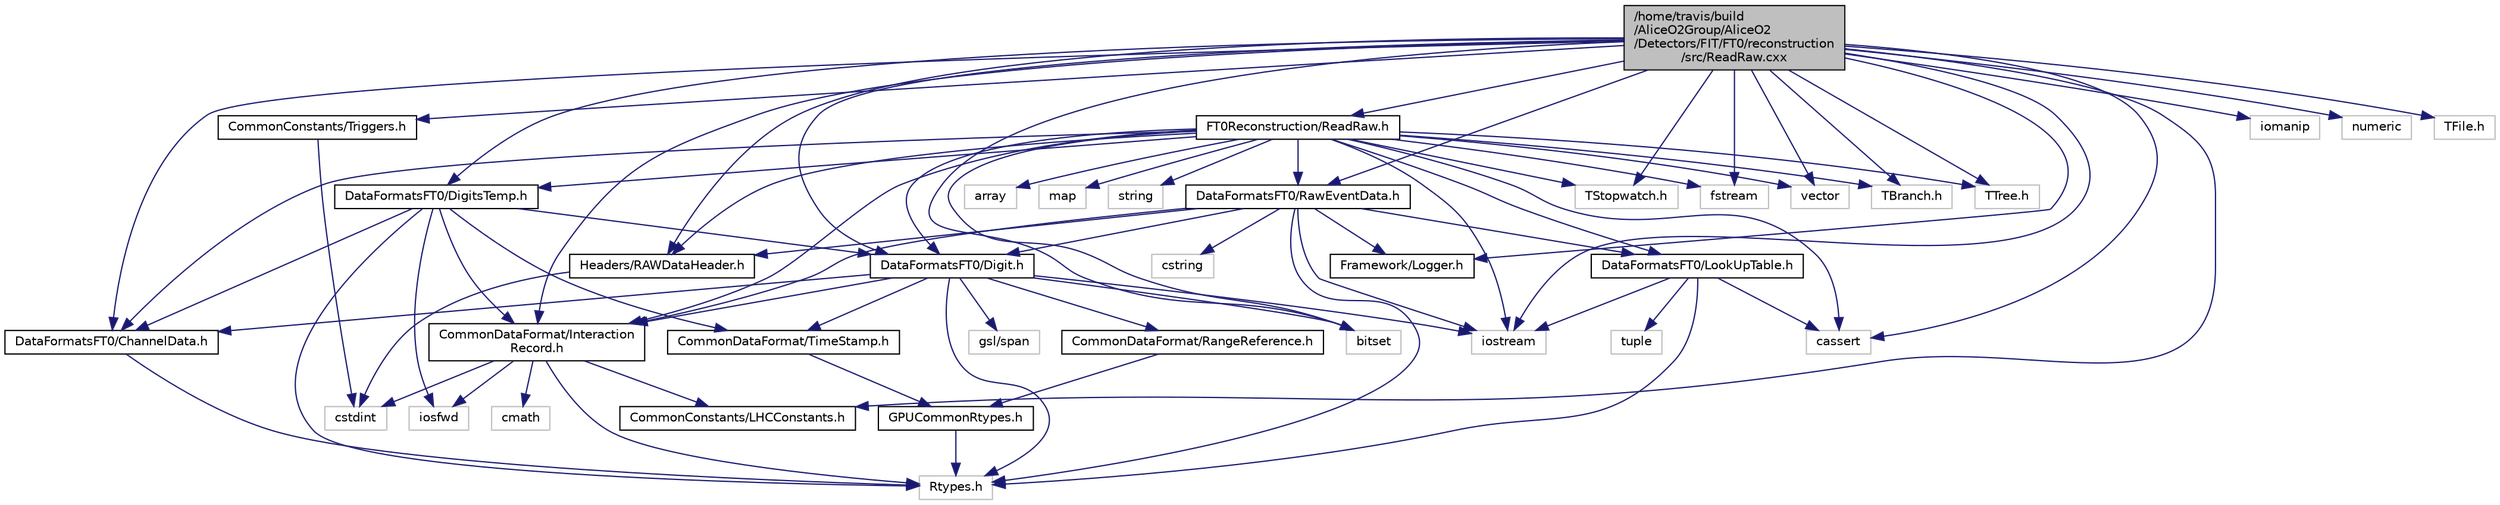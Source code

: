 digraph "/home/travis/build/AliceO2Group/AliceO2/Detectors/FIT/FT0/reconstruction/src/ReadRaw.cxx"
{
 // INTERACTIVE_SVG=YES
  bgcolor="transparent";
  edge [fontname="Helvetica",fontsize="10",labelfontname="Helvetica",labelfontsize="10"];
  node [fontname="Helvetica",fontsize="10",shape=record];
  Node0 [label="/home/travis/build\l/AliceO2Group/AliceO2\l/Detectors/FIT/FT0/reconstruction\l/src/ReadRaw.cxx",height=0.2,width=0.4,color="black", fillcolor="grey75", style="filled", fontcolor="black"];
  Node0 -> Node1 [color="midnightblue",fontsize="10",style="solid",fontname="Helvetica"];
  Node1 [label="Headers/RAWDataHeader.h",height=0.2,width=0.4,color="black",URL="$d4/d78/DataFormats_2Headers_2include_2Headers_2RAWDataHeader_8h.html"];
  Node1 -> Node2 [color="midnightblue",fontsize="10",style="solid",fontname="Helvetica"];
  Node2 [label="cstdint",height=0.2,width=0.4,color="grey75"];
  Node0 -> Node3 [color="midnightblue",fontsize="10",style="solid",fontname="Helvetica"];
  Node3 [label="CommonDataFormat/Interaction\lRecord.h",height=0.2,width=0.4,color="black",URL="$d9/d80/InteractionRecord_8h.html"];
  Node3 -> Node4 [color="midnightblue",fontsize="10",style="solid",fontname="Helvetica"];
  Node4 [label="Rtypes.h",height=0.2,width=0.4,color="grey75"];
  Node3 -> Node5 [color="midnightblue",fontsize="10",style="solid",fontname="Helvetica"];
  Node5 [label="iosfwd",height=0.2,width=0.4,color="grey75"];
  Node3 -> Node6 [color="midnightblue",fontsize="10",style="solid",fontname="Helvetica"];
  Node6 [label="cmath",height=0.2,width=0.4,color="grey75"];
  Node3 -> Node2 [color="midnightblue",fontsize="10",style="solid",fontname="Helvetica"];
  Node3 -> Node7 [color="midnightblue",fontsize="10",style="solid",fontname="Helvetica"];
  Node7 [label="CommonConstants/LHCConstants.h",height=0.2,width=0.4,color="black",URL="$d4/dc6/LHCConstants_8h.html",tooltip="Header to collect LHC related constants. "];
  Node0 -> Node8 [color="midnightblue",fontsize="10",style="solid",fontname="Helvetica"];
  Node8 [label="DataFormatsFT0/RawEventData.h",height=0.2,width=0.4,color="black",URL="$d1/dfe/RawEventData_8h.html"];
  Node8 -> Node9 [color="midnightblue",fontsize="10",style="solid",fontname="Helvetica"];
  Node9 [label="DataFormatsFT0/Digit.h",height=0.2,width=0.4,color="black",URL="$d0/d0a/DataFormats_2Detectors_2FIT_2FT0_2include_2DataFormatsFT0_2Digit_8h.html"];
  Node9 -> Node3 [color="midnightblue",fontsize="10",style="solid",fontname="Helvetica"];
  Node9 -> Node10 [color="midnightblue",fontsize="10",style="solid",fontname="Helvetica"];
  Node10 [label="CommonDataFormat/RangeReference.h",height=0.2,width=0.4,color="black",URL="$de/d64/RangeReference_8h.html",tooltip="Class to refer to the 1st entry and N elements of some group in the continuous container. "];
  Node10 -> Node11 [color="midnightblue",fontsize="10",style="solid",fontname="Helvetica"];
  Node11 [label="GPUCommonRtypes.h",height=0.2,width=0.4,color="black",URL="$d2/d45/GPUCommonRtypes_8h.html"];
  Node11 -> Node4 [color="midnightblue",fontsize="10",style="solid",fontname="Helvetica"];
  Node9 -> Node12 [color="midnightblue",fontsize="10",style="solid",fontname="Helvetica"];
  Node12 [label="CommonDataFormat/TimeStamp.h",height=0.2,width=0.4,color="black",URL="$df/d5d/common_2include_2CommonDataFormat_2TimeStamp_8h.html"];
  Node12 -> Node11 [color="midnightblue",fontsize="10",style="solid",fontname="Helvetica"];
  Node9 -> Node13 [color="midnightblue",fontsize="10",style="solid",fontname="Helvetica"];
  Node13 [label="DataFormatsFT0/ChannelData.h",height=0.2,width=0.4,color="black",URL="$dc/d44/FIT_2FT0_2include_2DataFormatsFT0_2ChannelData_8h.html"];
  Node13 -> Node4 [color="midnightblue",fontsize="10",style="solid",fontname="Helvetica"];
  Node9 -> Node4 [color="midnightblue",fontsize="10",style="solid",fontname="Helvetica"];
  Node9 -> Node14 [color="midnightblue",fontsize="10",style="solid",fontname="Helvetica"];
  Node14 [label="gsl/span",height=0.2,width=0.4,color="grey75"];
  Node9 -> Node15 [color="midnightblue",fontsize="10",style="solid",fontname="Helvetica"];
  Node15 [label="bitset",height=0.2,width=0.4,color="grey75"];
  Node9 -> Node16 [color="midnightblue",fontsize="10",style="solid",fontname="Helvetica"];
  Node16 [label="iostream",height=0.2,width=0.4,color="grey75"];
  Node8 -> Node1 [color="midnightblue",fontsize="10",style="solid",fontname="Helvetica"];
  Node8 -> Node17 [color="midnightblue",fontsize="10",style="solid",fontname="Helvetica"];
  Node17 [label="DataFormatsFT0/LookUpTable.h",height=0.2,width=0.4,color="black",URL="$df/d27/LookUpTable_8h.html"];
  Node17 -> Node4 [color="midnightblue",fontsize="10",style="solid",fontname="Helvetica"];
  Node17 -> Node18 [color="midnightblue",fontsize="10",style="solid",fontname="Helvetica"];
  Node18 [label="cassert",height=0.2,width=0.4,color="grey75"];
  Node17 -> Node16 [color="midnightblue",fontsize="10",style="solid",fontname="Helvetica"];
  Node17 -> Node19 [color="midnightblue",fontsize="10",style="solid",fontname="Helvetica"];
  Node19 [label="tuple",height=0.2,width=0.4,color="grey75"];
  Node8 -> Node3 [color="midnightblue",fontsize="10",style="solid",fontname="Helvetica"];
  Node8 -> Node20 [color="midnightblue",fontsize="10",style="solid",fontname="Helvetica"];
  Node20 [label="Framework/Logger.h",height=0.2,width=0.4,color="black",URL="$dd/da4/Logger_8h.html"];
  Node8 -> Node16 [color="midnightblue",fontsize="10",style="solid",fontname="Helvetica"];
  Node8 -> Node21 [color="midnightblue",fontsize="10",style="solid",fontname="Helvetica"];
  Node21 [label="cstring",height=0.2,width=0.4,color="grey75"];
  Node8 -> Node4 [color="midnightblue",fontsize="10",style="solid",fontname="Helvetica"];
  Node0 -> Node22 [color="midnightblue",fontsize="10",style="solid",fontname="Helvetica"];
  Node22 [label="FT0Reconstruction/ReadRaw.h",height=0.2,width=0.4,color="black",URL="$dd/d58/ReadRaw_8h.html",tooltip="read raw data and writes digits "];
  Node22 -> Node23 [color="midnightblue",fontsize="10",style="solid",fontname="Helvetica"];
  Node23 [label="TStopwatch.h",height=0.2,width=0.4,color="grey75"];
  Node22 -> Node24 [color="midnightblue",fontsize="10",style="solid",fontname="Helvetica"];
  Node24 [label="array",height=0.2,width=0.4,color="grey75"];
  Node22 -> Node15 [color="midnightblue",fontsize="10",style="solid",fontname="Helvetica"];
  Node22 -> Node18 [color="midnightblue",fontsize="10",style="solid",fontname="Helvetica"];
  Node22 -> Node25 [color="midnightblue",fontsize="10",style="solid",fontname="Helvetica"];
  Node25 [label="fstream",height=0.2,width=0.4,color="grey75"];
  Node22 -> Node16 [color="midnightblue",fontsize="10",style="solid",fontname="Helvetica"];
  Node22 -> Node26 [color="midnightblue",fontsize="10",style="solid",fontname="Helvetica"];
  Node26 [label="map",height=0.2,width=0.4,color="grey75"];
  Node22 -> Node27 [color="midnightblue",fontsize="10",style="solid",fontname="Helvetica"];
  Node27 [label="string",height=0.2,width=0.4,color="grey75"];
  Node22 -> Node28 [color="midnightblue",fontsize="10",style="solid",fontname="Helvetica"];
  Node28 [label="vector",height=0.2,width=0.4,color="grey75"];
  Node22 -> Node3 [color="midnightblue",fontsize="10",style="solid",fontname="Helvetica"];
  Node22 -> Node9 [color="midnightblue",fontsize="10",style="solid",fontname="Helvetica"];
  Node22 -> Node29 [color="midnightblue",fontsize="10",style="solid",fontname="Helvetica"];
  Node29 [label="DataFormatsFT0/DigitsTemp.h",height=0.2,width=0.4,color="black",URL="$d5/d65/DigitsTemp_8h.html"];
  Node29 -> Node3 [color="midnightblue",fontsize="10",style="solid",fontname="Helvetica"];
  Node29 -> Node12 [color="midnightblue",fontsize="10",style="solid",fontname="Helvetica"];
  Node29 -> Node9 [color="midnightblue",fontsize="10",style="solid",fontname="Helvetica"];
  Node29 -> Node13 [color="midnightblue",fontsize="10",style="solid",fontname="Helvetica"];
  Node29 -> Node5 [color="midnightblue",fontsize="10",style="solid",fontname="Helvetica"];
  Node29 -> Node4 [color="midnightblue",fontsize="10",style="solid",fontname="Helvetica"];
  Node22 -> Node13 [color="midnightblue",fontsize="10",style="solid",fontname="Helvetica"];
  Node22 -> Node17 [color="midnightblue",fontsize="10",style="solid",fontname="Helvetica"];
  Node22 -> Node8 [color="midnightblue",fontsize="10",style="solid",fontname="Helvetica"];
  Node22 -> Node1 [color="midnightblue",fontsize="10",style="solid",fontname="Helvetica"];
  Node22 -> Node30 [color="midnightblue",fontsize="10",style="solid",fontname="Helvetica"];
  Node30 [label="TBranch.h",height=0.2,width=0.4,color="grey75"];
  Node22 -> Node31 [color="midnightblue",fontsize="10",style="solid",fontname="Helvetica"];
  Node31 [label="TTree.h",height=0.2,width=0.4,color="grey75"];
  Node0 -> Node32 [color="midnightblue",fontsize="10",style="solid",fontname="Helvetica"];
  Node32 [label="CommonConstants/Triggers.h",height=0.2,width=0.4,color="black",URL="$de/da4/Triggers_8h.html",tooltip="Definition of the 32 Central Trigger System (CTS) Trigger Types defined in https://twiki.cern.ch/twiki/pub/ALICE/NoteForFEDevelopers/CTS_CRU_FE_interface.pdf. "];
  Node32 -> Node2 [color="midnightblue",fontsize="10",style="solid",fontname="Helvetica"];
  Node0 -> Node9 [color="midnightblue",fontsize="10",style="solid",fontname="Helvetica"];
  Node0 -> Node29 [color="midnightblue",fontsize="10",style="solid",fontname="Helvetica"];
  Node0 -> Node13 [color="midnightblue",fontsize="10",style="solid",fontname="Helvetica"];
  Node0 -> Node20 [color="midnightblue",fontsize="10",style="solid",fontname="Helvetica"];
  Node0 -> Node23 [color="midnightblue",fontsize="10",style="solid",fontname="Helvetica"];
  Node0 -> Node18 [color="midnightblue",fontsize="10",style="solid",fontname="Helvetica"];
  Node0 -> Node25 [color="midnightblue",fontsize="10",style="solid",fontname="Helvetica"];
  Node0 -> Node16 [color="midnightblue",fontsize="10",style="solid",fontname="Helvetica"];
  Node0 -> Node28 [color="midnightblue",fontsize="10",style="solid",fontname="Helvetica"];
  Node0 -> Node15 [color="midnightblue",fontsize="10",style="solid",fontname="Helvetica"];
  Node0 -> Node33 [color="midnightblue",fontsize="10",style="solid",fontname="Helvetica"];
  Node33 [label="iomanip",height=0.2,width=0.4,color="grey75"];
  Node0 -> Node34 [color="midnightblue",fontsize="10",style="solid",fontname="Helvetica"];
  Node34 [label="numeric",height=0.2,width=0.4,color="grey75"];
  Node0 -> Node35 [color="midnightblue",fontsize="10",style="solid",fontname="Helvetica"];
  Node35 [label="TFile.h",height=0.2,width=0.4,color="grey75"];
  Node0 -> Node31 [color="midnightblue",fontsize="10",style="solid",fontname="Helvetica"];
  Node0 -> Node30 [color="midnightblue",fontsize="10",style="solid",fontname="Helvetica"];
  Node0 -> Node7 [color="midnightblue",fontsize="10",style="solid",fontname="Helvetica"];
}
